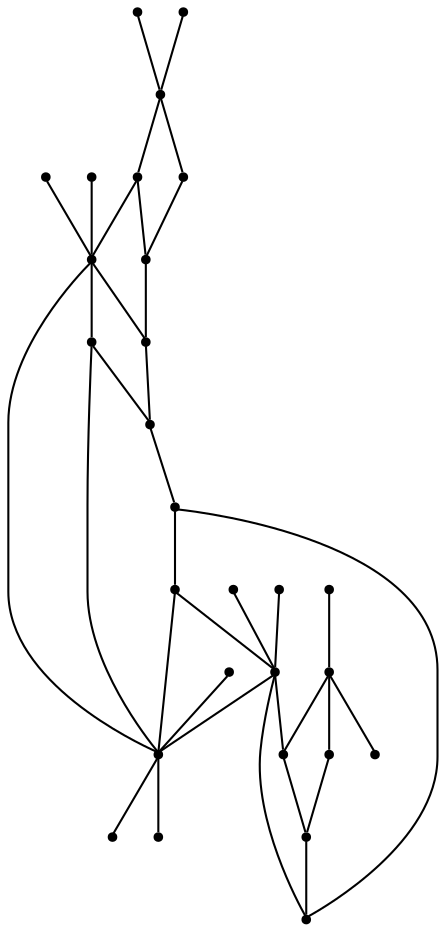 graph {
  node [shape=point,comment="{\"directed\":false,\"doi\":\"10.1007/978-3-030-92931-2_22\",\"figure\":\"3 (1)\"}"]

  v0 [pos="1626.0933822828706,617.6497843733762"]
  v1 [pos="1580.8008148902613,608.1129739568047"]
  v2 [pos="1595.190619461626,652.1152381898302"]
  v3 [pos="1548.4852446046043,641.2564089775225"]
  v4 [pos="1546.332840253948,577.2063930851941"]
  v5 [pos="1556.7678267750093,688.3842599874711"]
  v6 [pos="1513.3827529422927,671.7160641327803"]
  v7 [pos="1516.7083000110574,607.5836704549308"]
  v8 [pos="1520.5796900573414,717.2550826163507"]
  v9 [pos="1484.5312570933556,635.5013461783159"]
  v10 [pos="1477.0821919021348,700.6108910951484"]
  v11 [pos="1450.2727109107304,660.5342733051414"]
  v12 [pos="1478.0405965336777,748.2263321161936"]
  v13 [pos="1437.7873158610003,724.9853046389122"]
  v14 [pos="1425.8063041404498,660.4675062848426"]
  v15 [pos="1437.7862666521082,771.0962621358902"]
  v16 [pos="1397.851881894186,748.0388757582499"]
  v17 [pos="1398.6780544111261,700.3234749696716"]
  v18 [pos="1391.7467579110103,635.1555566008062"]
  v19 [pos="1362.6056168194596,671.1285143541505"]
  v20 [pos="1359.7957400240157,606.9794607150454"]
  v21 [pos="1355.0481969644811,716.6174257786777"]
  v22 [pos="1326.4206277284675,641.7773189111302"]
  v23 [pos="1319.0820156187879,687.4589326737674"]
  v24 [pos="1330.4161105718888,576.362521536255"]
  v25 [pos="1295.6981062771874,606.9961206763011"]
  v26 [pos="1280.9541142192454,650.8796667884712"]
  v27 [pos="1250.324209298342,616.1694323580741"]

  v0 -- v1 [id="-2",pos="1626.0933822828706,617.6497843733762 1580.8008148902613,608.1129739568047 1580.8008148902613,608.1129739568047 1580.8008148902613,608.1129739568047"]
  v27 -- v25 [id="-4",pos="1250.324209298342,616.1694323580741 1295.6981062771874,606.9961206763011 1295.6981062771874,606.9961206763011 1295.6981062771874,606.9961206763011"]
  v2 -- v1 [id="-7",pos="1595.190619461626,652.1152381898302 1580.8008148902613,608.1129739568047 1580.8008148902613,608.1129739568047 1580.8008148902613,608.1129739568047"]
  v1 -- v3 [id="-10",pos="1580.8008148902613,608.1129739568047 1548.4852446046043,641.2564089775225 1548.4852446046043,641.2564089775225 1548.4852446046043,641.2564089775225"]
  v1 -- v4 [id="-13",pos="1580.8008148902613,608.1129739568047 1546.332840253948,577.2063930851941 1546.332840253948,577.2063930851941 1546.332840253948,577.2063930851941"]
  v5 -- v6 [id="-20",pos="1556.7678267750093,688.3842599874711 1513.3827529422927,671.7160641327803 1513.3827529422927,671.7160641327803 1513.3827529422927,671.7160641327803"]
  v25 -- v24 [id="-27",pos="1295.6981062771874,606.9961206763011 1330.4161105718888,576.362521536255 1330.4161105718888,576.362521536255 1330.4161105718888,576.362521536255"]
  v25 -- v22 [id="-29",pos="1295.6981062771874,606.9961206763011 1328.1658118521864,639.9978188510702 1328.1658118521864,639.9978188510702 1328.1658118521864,639.9978188510702 1326.4206277284675,641.7773189111302 1326.4206277284675,641.7773189111302 1326.4206277284675,641.7773189111302"]
  v25 -- v26 [id="-31",pos="1295.6981062771874,606.9961206763011 1280.9541142192454,650.8796667884712 1280.9541142192454,650.8796667884712 1280.9541142192454,650.8796667884712"]
  v3 -- v6 [id="-35",pos="1548.4852446046043,641.2564089775225 1513.3827529422927,671.7160641327803 1513.3827529422927,671.7160641327803 1513.3827529422927,671.7160641327803"]
  v3 -- v7 [id="-37",pos="1548.4852446046043,641.2564089775225 1516.7083000110574,607.5836704549308 1516.7083000110574,607.5836704549308 1516.7083000110574,607.5836704549308"]
  v4 -- v7 [id="-38",pos="1546.332840253948,577.2063930851941 1516.7083000110574,607.5836704549308 1516.7083000110574,607.5836704549308 1516.7083000110574,607.5836704549308"]
  v8 -- v6 [id="-43",pos="1520.5796900573414,717.2550826163507 1513.3827529422927,671.7160641327803 1513.3827529422927,671.7160641327803 1513.3827529422927,671.7160641327803"]
  v7 -- v9 [id="-45",pos="1516.7083000110574,607.5836704549308 1484.5312570933556,635.5013461783159 1484.5312570933556,635.5013461783159 1484.5312570933556,635.5013461783159"]
  v6 -- v10 [id="-51",pos="1513.3827529422927,671.7160641327803 1477.0821919021348,700.6108910951484 1477.0821919021348,700.6108910951484 1477.0821919021348,700.6108910951484"]
  v6 -- v9 [id="-56",pos="1513.3827529422927,671.7160641327803 1484.5312570933556,635.5013461783159 1484.5312570933556,635.5013461783159 1484.5312570933556,635.5013461783159"]
  v9 -- v11 [id="-60",pos="1484.5312570933556,635.5013461783159 1450.2727109107304,660.5342733051414 1450.2727109107304,660.5342733051414 1450.2727109107304,660.5342733051414"]
  v12 -- v13 [id="-64",pos="1478.0405965336777,748.2263321161936 1437.7873158610003,724.9853046389122 1437.7873158610003,724.9853046389122 1437.7873158610003,724.9853046389122"]
  v10 -- v11 [id="-68",pos="1477.0821919021348,700.6108910951484 1475.5267556168264,699.344098163345 1475.5267556168264,699.344098163345 1475.5267556168264,699.344098163345 1450.2727109107304,660.5342733051414 1450.2727109107304,660.5342733051414 1450.2727109107304,660.5342733051414"]
  v10 -- v13 [id="-69",pos="1477.0821919021348,700.6108910951484 1437.7873158610003,724.9853046389122 1437.7873158610003,724.9853046389122 1437.7873158610003,724.9853046389122"]
  v6 -- v13 [id="-70",pos="1513.3827529422927,671.7160641327803 1475.6642337758892,698.552432065516 1475.6642337758892,698.552432065516 1475.6642337758892,698.552432065516 1437.7873158610003,724.9853046389122 1437.7873158610003,724.9853046389122 1437.7873158610003,724.9853046389122"]
  v11 -- v14 [id="-72",pos="1450.2727109107304,660.5342733051414 1425.8063041404498,660.4675062848426 1425.8063041404498,660.4675062848426 1425.8063041404498,660.4675062848426"]
  v23 -- v19 [id="-74",pos="1319.0820156187879,687.4589326737674 1362.6056168194596,671.1285143541505 1362.6056168194596,671.1285143541505 1362.6056168194596,671.1285143541505"]
  v13 -- v15 [id="-76",pos="1437.7873158610003,724.9853046389122 1437.7862666521082,771.0962621358902 1437.7862666521082,771.0962621358902 1437.7862666521082,771.0962621358902"]
  v22 -- v20 [id="-82",pos="1326.4206277284675,641.7773189111302 1359.7957400240157,606.9794607150454 1359.7957400240157,606.9794607150454 1359.7957400240157,606.9794607150454"]
  v24 -- v20 [id="-90",pos="1330.4161105718888,576.362521536255 1359.7957400240157,606.9794607150454 1359.7957400240157,606.9794607150454 1359.7957400240157,606.9794607150454"]
  v13 -- v16 [id="-93",pos="1437.7873158610003,724.9853046389122 1397.851881894186,748.0388757582499 1397.851881894186,748.0388757582499 1397.851881894186,748.0388757582499"]
  v13 -- v17 [id="-96",pos="1437.7873158610003,724.9853046389122 1398.6780544111261,700.3234749696716 1398.6780544111261,700.3234749696716 1398.6780544111261,700.3234749696716"]
  v21 -- v19 [id="-100",pos="1355.0481969644811,716.6174257786777 1362.6056168194596,671.1285143541505 1362.6056168194596,671.1285143541505 1362.6056168194596,671.1285143541505"]
  v14 -- v17 [id="-101",pos="1425.8063041404498,660.4675062848426 1398.6780544111261,700.3234749696716 1398.6780544111261,700.3234749696716 1398.6780544111261,700.3234749696716"]
  v20 -- v18 [id="-106",pos="1359.7957400240157,606.9794607150454 1391.7467579110103,635.1555566008062 1391.7467579110103,635.1555566008062 1391.7467579110103,635.1555566008062"]
  v19 -- v18 [id="-109",pos="1362.6056168194596,671.1285143541505 1391.7467579110103,635.1555566008062 1391.7467579110103,635.1555566008062 1391.7467579110103,635.1555566008062"]
  v19 -- v22 [id="-110",pos="1362.6056168194596,671.1285143541505 1326.4206277284675,641.7773189111302 1326.4206277284675,641.7773189111302 1326.4206277284675,641.7773189111302"]
  v19 -- v13 [id="-113",pos="1362.6056168194596,671.1285143541505 1400.106441037874,698.2729643948365 1400.106441037874,698.2729643948365 1400.106441037874,698.2729643948365 1437.7873158610003,724.9853046389122 1437.7873158610003,724.9853046389122 1437.7873158610003,724.9853046389122"]
  v14 -- v18 [id="-118",pos="1425.8063041404498,660.4675062848426 1391.7467579110103,635.1555566008062 1391.7467579110103,635.1555566008062 1391.7467579110103,635.1555566008062"]
  v17 -- v19 [id="-123",pos="1398.6780544111261,700.3234749696716 1362.6056168194596,671.1285143541505 1362.6056168194596,671.1285143541505 1362.6056168194596,671.1285143541505"]
}